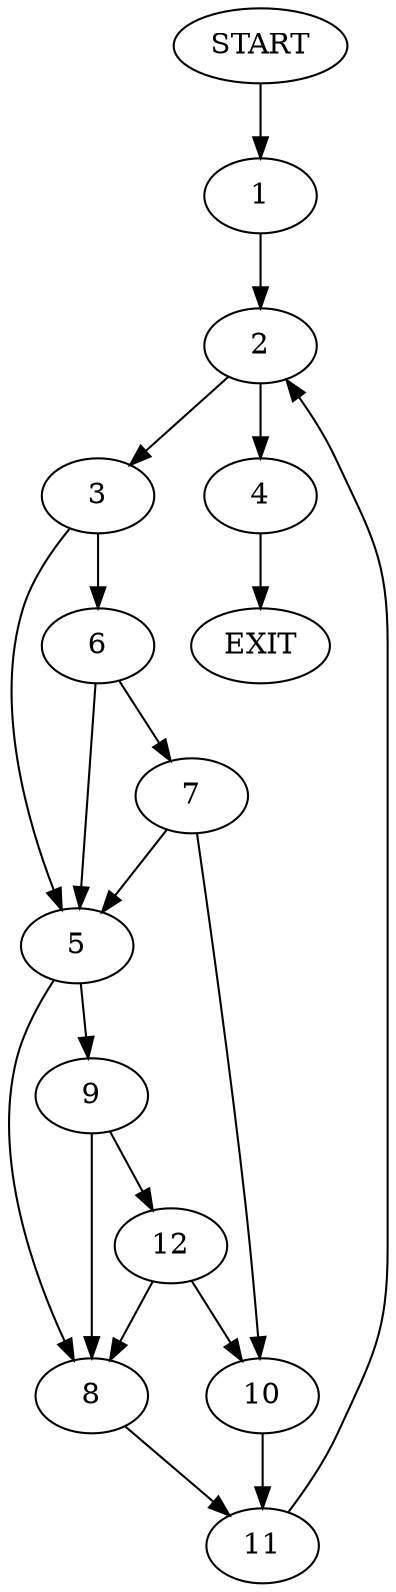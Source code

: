 digraph {
0 [label="START"]
13 [label="EXIT"]
0 -> 1
1 -> 2
2 -> 3
2 -> 4
4 -> 13
3 -> 5
3 -> 6
6 -> 5
6 -> 7
5 -> 8
5 -> 9
7 -> 10
7 -> 5
10 -> 11
9 -> 8
9 -> 12
8 -> 11
12 -> 10
12 -> 8
11 -> 2
}
